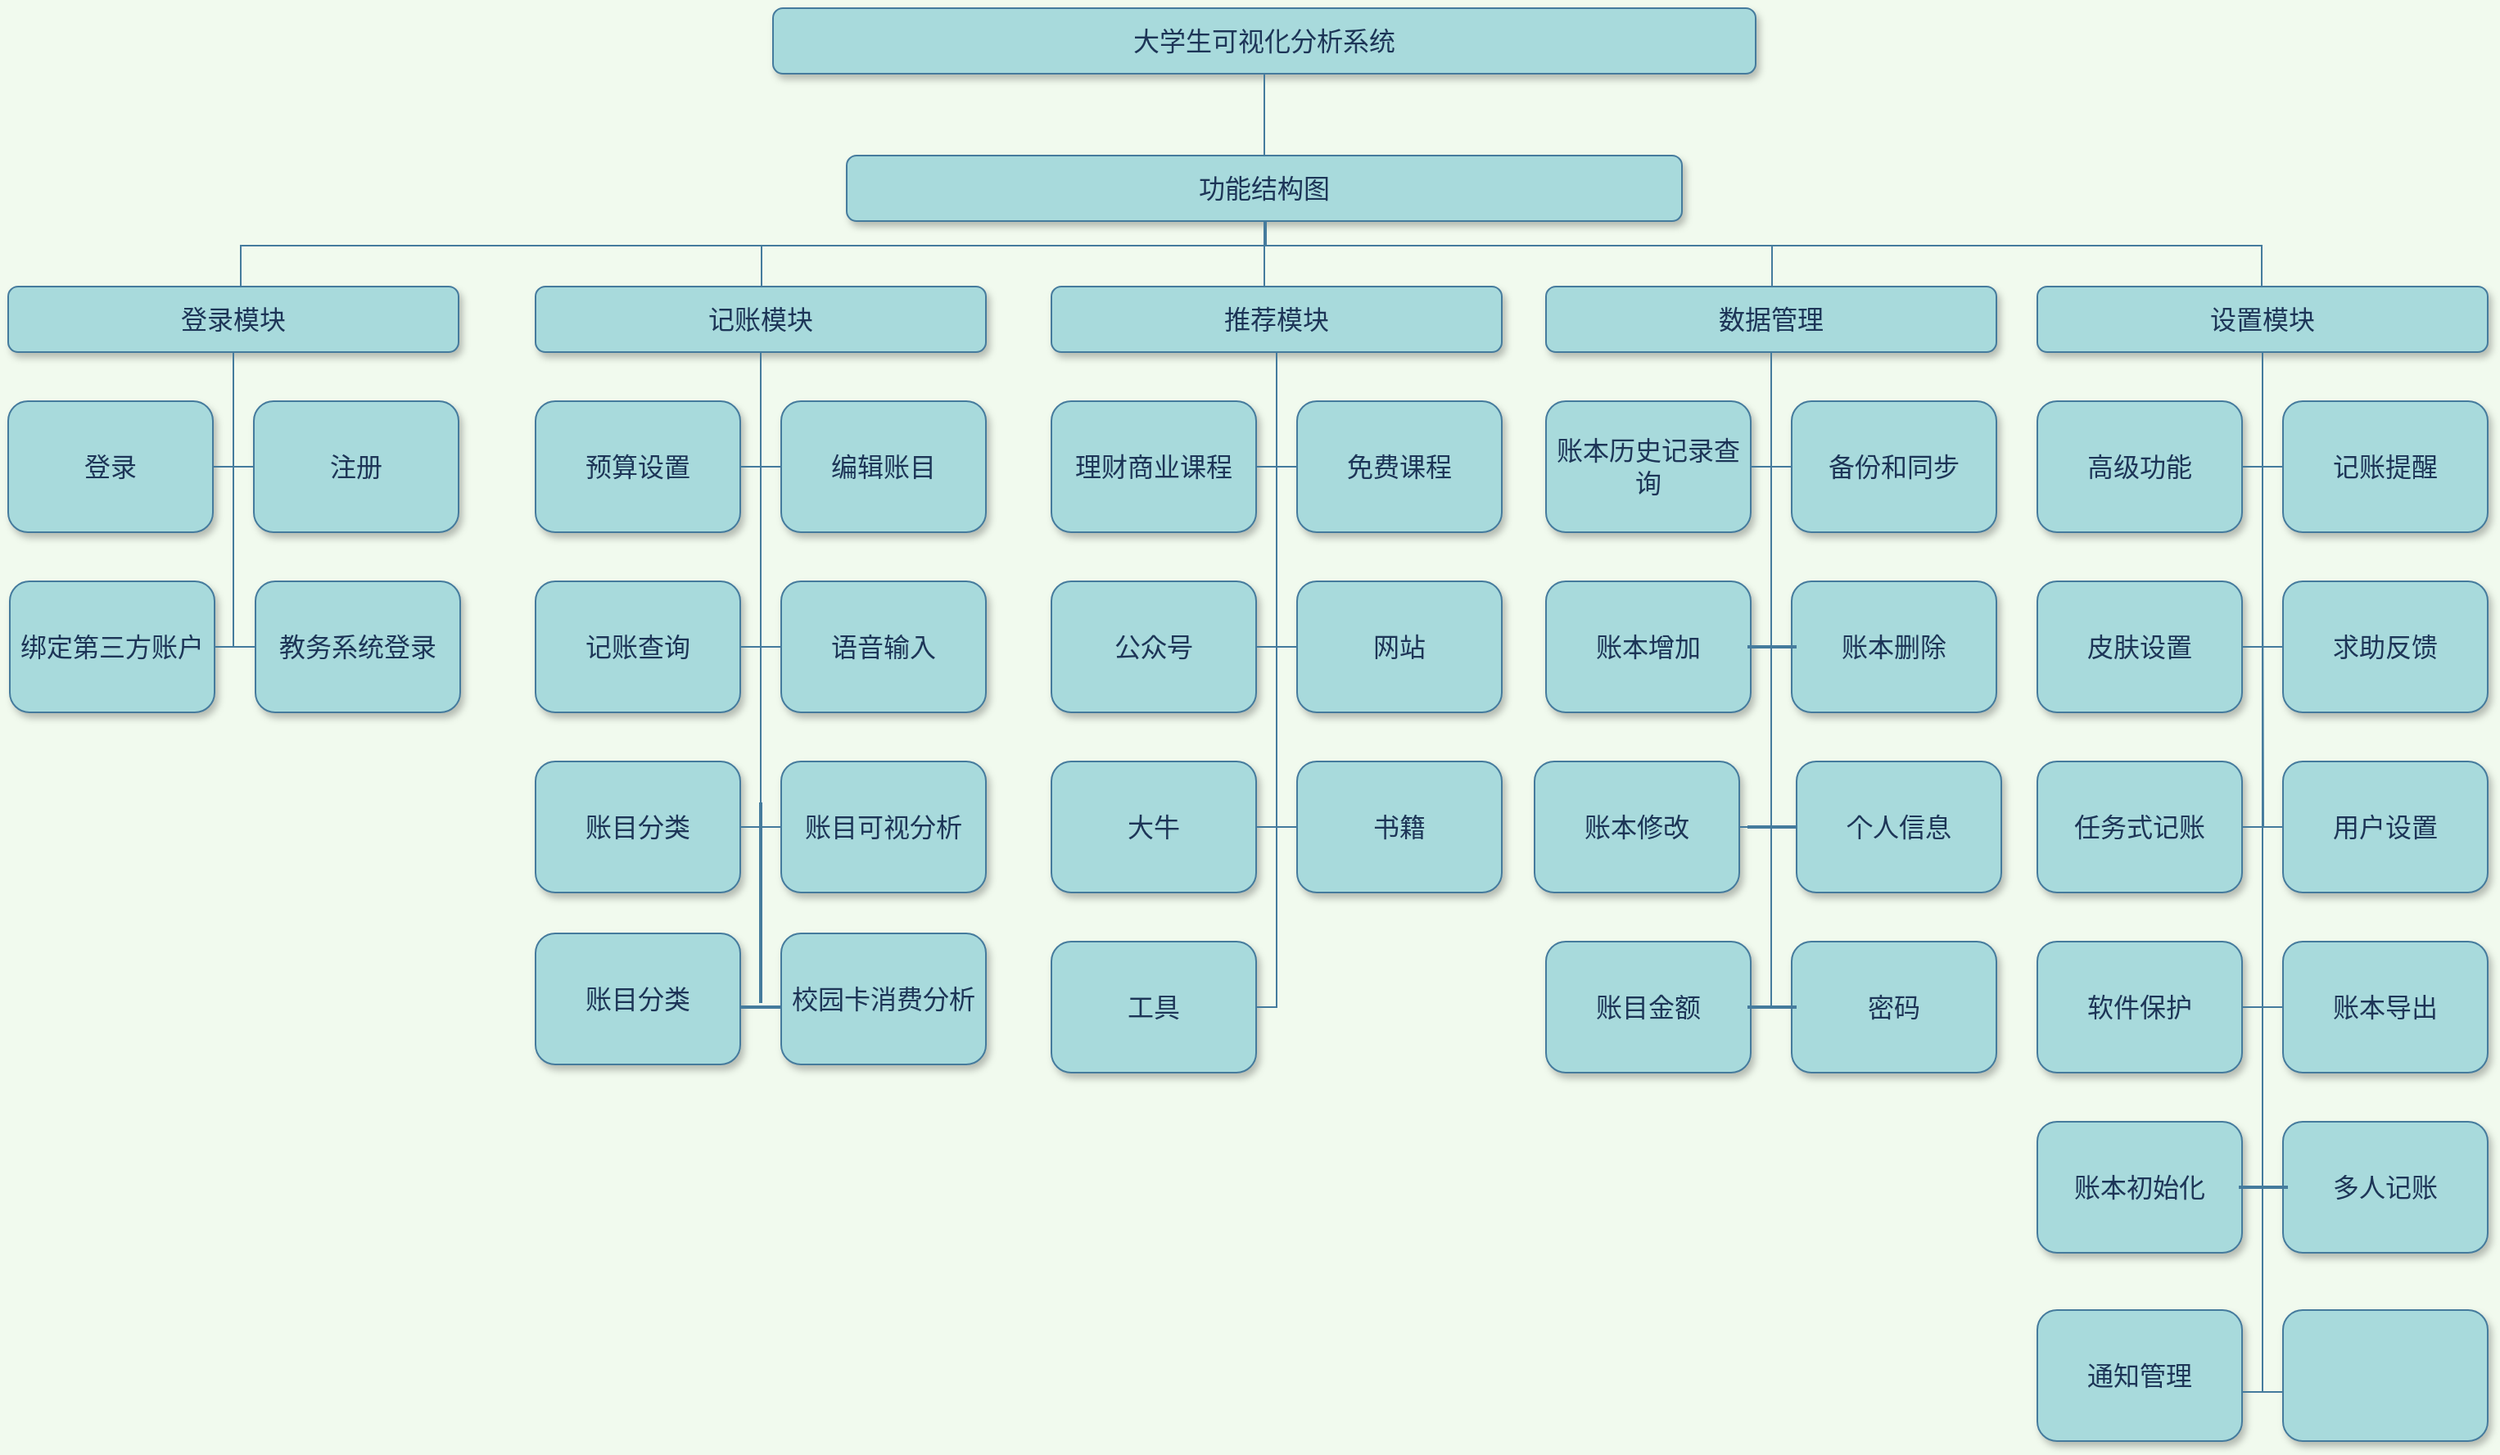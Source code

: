 <mxfile version="14.4.9" type="github">
  <diagram name="Page-1" id="b98fa263-6416-c6ec-5b7d-78bf54ef71d0">
    <mxGraphModel dx="1673" dy="907" grid="1" gridSize="10" guides="1" tooltips="1" connect="1" arrows="1" fold="1" page="1" pageScale="1.5" pageWidth="1169" pageHeight="826" background="#F1FAEE" math="0" shadow="0">
      <root>
        <mxCell id="0" style=";html=1;" />
        <mxCell id="1" style=";html=1;" parent="0" />
        <mxCell id="303ed1de8c2c98b4-3" value="大学生可视化分析系统" style="whiteSpace=wrap;html=1;rounded=1;shadow=1;strokeWidth=1;fontSize=16;align=center;fillColor=#A8DADC;strokeColor=#457B9D;fontColor=#1D3557;" parent="1" vertex="1">
          <mxGeometry x="585" y="245" width="600" height="40" as="geometry" />
        </mxCell>
        <mxCell id="303ed1de8c2c98b4-4" value="功能结构图" style="whiteSpace=wrap;html=1;rounded=1;shadow=1;strokeWidth=1;fontSize=16;align=center;fillColor=#A8DADC;strokeColor=#457B9D;fontColor=#1D3557;" parent="1" vertex="1">
          <mxGeometry x="630" y="335" width="510" height="40" as="geometry" />
        </mxCell>
        <mxCell id="303ed1de8c2c98b4-5" value="记账模块" style="whiteSpace=wrap;html=1;rounded=1;shadow=1;strokeWidth=1;fontSize=16;align=center;fillColor=#A8DADC;strokeColor=#457B9D;fontColor=#1D3557;" parent="1" vertex="1">
          <mxGeometry x="440" y="415" width="275" height="40" as="geometry" />
        </mxCell>
        <mxCell id="303ed1de8c2c98b4-6" value="推荐模块" style="whiteSpace=wrap;html=1;rounded=1;shadow=1;strokeWidth=1;fontSize=16;align=center;fillColor=#A8DADC;strokeColor=#457B9D;fontColor=#1D3557;" parent="1" vertex="1">
          <mxGeometry x="755" y="415" width="275" height="40" as="geometry" />
        </mxCell>
        <mxCell id="303ed1de8c2c98b4-7" value="登录模块" style="whiteSpace=wrap;html=1;rounded=1;shadow=1;strokeWidth=1;fontSize=16;align=center;fillColor=#A8DADC;strokeColor=#457B9D;fontColor=#1D3557;" parent="1" vertex="1">
          <mxGeometry x="118" y="415" width="275" height="40" as="geometry" />
        </mxCell>
        <mxCell id="303ed1de8c2c98b4-8" value="数据管理" style="whiteSpace=wrap;html=1;rounded=1;shadow=1;strokeWidth=1;fontSize=16;align=center;fillColor=#A8DADC;strokeColor=#457B9D;fontColor=#1D3557;" parent="1" vertex="1">
          <mxGeometry x="1057" y="415" width="275" height="40" as="geometry" />
        </mxCell>
        <mxCell id="303ed1de8c2c98b4-9" value="设置模块" style="whiteSpace=wrap;html=1;rounded=1;shadow=1;strokeWidth=1;fontSize=16;align=center;fillColor=#A8DADC;strokeColor=#457B9D;fontColor=#1D3557;" parent="1" vertex="1">
          <mxGeometry x="1357" y="415" width="275" height="40" as="geometry" />
        </mxCell>
        <mxCell id="303ed1de8c2c98b4-10" value="预算设置" style="whiteSpace=wrap;html=1;rounded=1;shadow=1;strokeWidth=1;fontSize=16;align=center;fillColor=#A8DADC;strokeColor=#457B9D;fontColor=#1D3557;" parent="1" vertex="1">
          <mxGeometry x="440" y="485" width="125" height="80" as="geometry" />
        </mxCell>
        <mxCell id="303ed1de8c2c98b4-12" value="编辑账目" style="whiteSpace=wrap;html=1;rounded=1;shadow=1;strokeWidth=1;fontSize=16;align=center;fillColor=#A8DADC;strokeColor=#457B9D;fontColor=#1D3557;" parent="1" vertex="1">
          <mxGeometry x="590" y="485" width="125" height="80" as="geometry" />
        </mxCell>
        <mxCell id="303ed1de8c2c98b4-13" value="理财商业课程" style="whiteSpace=wrap;html=1;rounded=1;shadow=1;strokeWidth=1;fontSize=16;align=center;fillColor=#A8DADC;strokeColor=#457B9D;fontColor=#1D3557;" parent="1" vertex="1">
          <mxGeometry x="755" y="485" width="125" height="80" as="geometry" />
        </mxCell>
        <mxCell id="303ed1de8c2c98b4-14" value="免费课程" style="whiteSpace=wrap;html=1;rounded=1;shadow=1;strokeWidth=1;fontSize=16;align=center;fillColor=#A8DADC;strokeColor=#457B9D;fontColor=#1D3557;" parent="1" vertex="1">
          <mxGeometry x="905" y="485" width="125" height="80" as="geometry" />
        </mxCell>
        <mxCell id="303ed1de8c2c98b4-15" value="登录" style="whiteSpace=wrap;html=1;rounded=1;shadow=1;strokeWidth=1;fontSize=16;align=center;fillColor=#A8DADC;strokeColor=#457B9D;fontColor=#1D3557;" parent="1" vertex="1">
          <mxGeometry x="118" y="485" width="125" height="80" as="geometry" />
        </mxCell>
        <mxCell id="303ed1de8c2c98b4-16" value="注册" style="whiteSpace=wrap;html=1;rounded=1;shadow=1;strokeWidth=1;fontSize=16;align=center;fillColor=#A8DADC;strokeColor=#457B9D;fontColor=#1D3557;" parent="1" vertex="1">
          <mxGeometry x="268" y="485" width="125" height="80" as="geometry" />
        </mxCell>
        <mxCell id="303ed1de8c2c98b4-17" value="账本历史记录查询" style="whiteSpace=wrap;html=1;rounded=1;shadow=1;strokeWidth=1;fontSize=16;align=center;fillColor=#A8DADC;strokeColor=#457B9D;fontColor=#1D3557;" parent="1" vertex="1">
          <mxGeometry x="1057" y="485" width="125" height="80" as="geometry" />
        </mxCell>
        <mxCell id="303ed1de8c2c98b4-18" value="备份和同步" style="whiteSpace=wrap;html=1;rounded=1;shadow=1;strokeWidth=1;fontSize=16;align=center;fillColor=#A8DADC;strokeColor=#457B9D;fontColor=#1D3557;" parent="1" vertex="1">
          <mxGeometry x="1207" y="485" width="125" height="80" as="geometry" />
        </mxCell>
        <mxCell id="303ed1de8c2c98b4-19" value="高级功能" style="whiteSpace=wrap;html=1;rounded=1;shadow=1;strokeWidth=1;fontSize=16;align=center;fillColor=#A8DADC;strokeColor=#457B9D;fontColor=#1D3557;" parent="1" vertex="1">
          <mxGeometry x="1357" y="485" width="125" height="80" as="geometry" />
        </mxCell>
        <mxCell id="303ed1de8c2c98b4-20" value="记账提醒" style="whiteSpace=wrap;html=1;rounded=1;shadow=1;strokeWidth=1;fontSize=16;align=center;fillColor=#A8DADC;strokeColor=#457B9D;fontColor=#1D3557;" parent="1" vertex="1">
          <mxGeometry x="1507" y="485" width="125" height="80" as="geometry" />
        </mxCell>
        <mxCell id="303ed1de8c2c98b4-21" value="记账查询" style="whiteSpace=wrap;html=1;rounded=1;shadow=1;strokeWidth=1;fontSize=16;align=center;fillColor=#A8DADC;strokeColor=#457B9D;fontColor=#1D3557;" parent="1" vertex="1">
          <mxGeometry x="440" y="595" width="125" height="80" as="geometry" />
        </mxCell>
        <mxCell id="303ed1de8c2c98b4-22" value="语音输入" style="whiteSpace=wrap;html=1;rounded=1;shadow=1;strokeWidth=1;fontSize=16;align=center;fillColor=#A8DADC;strokeColor=#457B9D;fontColor=#1D3557;" parent="1" vertex="1">
          <mxGeometry x="590" y="595" width="125" height="80" as="geometry" />
        </mxCell>
        <mxCell id="303ed1de8c2c98b4-23" value="公众号" style="whiteSpace=wrap;html=1;rounded=1;shadow=1;strokeWidth=1;fontSize=16;align=center;fillColor=#A8DADC;strokeColor=#457B9D;fontColor=#1D3557;" parent="1" vertex="1">
          <mxGeometry x="755" y="595" width="125" height="80" as="geometry" />
        </mxCell>
        <mxCell id="303ed1de8c2c98b4-24" value="网站" style="whiteSpace=wrap;html=1;rounded=1;shadow=1;strokeWidth=1;fontSize=16;align=center;fillColor=#A8DADC;strokeColor=#457B9D;fontColor=#1D3557;" parent="1" vertex="1">
          <mxGeometry x="905" y="595" width="125" height="80" as="geometry" />
        </mxCell>
        <mxCell id="303ed1de8c2c98b4-27" value="账本增加" style="whiteSpace=wrap;html=1;rounded=1;shadow=1;strokeWidth=1;fontSize=16;align=center;fillColor=#A8DADC;strokeColor=#457B9D;fontColor=#1D3557;" parent="1" vertex="1">
          <mxGeometry x="1057" y="595" width="125" height="80" as="geometry" />
        </mxCell>
        <mxCell id="303ed1de8c2c98b4-29" value="皮肤设置" style="whiteSpace=wrap;html=1;rounded=1;shadow=1;strokeWidth=1;fontSize=16;align=center;fillColor=#A8DADC;strokeColor=#457B9D;fontColor=#1D3557;" parent="1" vertex="1">
          <mxGeometry x="1357" y="595" width="125" height="80" as="geometry" />
        </mxCell>
        <mxCell id="303ed1de8c2c98b4-30" value="求助反馈" style="whiteSpace=wrap;html=1;rounded=1;shadow=1;strokeWidth=1;fontSize=16;align=center;fillColor=#A8DADC;strokeColor=#457B9D;fontColor=#1D3557;" parent="1" vertex="1">
          <mxGeometry x="1507" y="595" width="125" height="80" as="geometry" />
        </mxCell>
        <mxCell id="303ed1de8c2c98b4-31" value="账目分类" style="whiteSpace=wrap;html=1;rounded=1;shadow=1;strokeWidth=1;fontSize=16;align=center;fillColor=#A8DADC;strokeColor=#457B9D;fontColor=#1D3557;" parent="1" vertex="1">
          <mxGeometry x="440" y="705" width="125" height="80" as="geometry" />
        </mxCell>
        <mxCell id="303ed1de8c2c98b4-33" value="大牛" style="whiteSpace=wrap;html=1;rounded=1;shadow=1;strokeWidth=1;fontSize=16;align=center;fillColor=#A8DADC;strokeColor=#457B9D;fontColor=#1D3557;" parent="1" vertex="1">
          <mxGeometry x="755" y="705" width="125" height="80" as="geometry" />
        </mxCell>
        <mxCell id="303ed1de8c2c98b4-37" value="账本修改" style="whiteSpace=wrap;html=1;rounded=1;shadow=1;strokeWidth=1;fontSize=16;align=center;fillColor=#A8DADC;strokeColor=#457B9D;fontColor=#1D3557;" parent="1" vertex="1">
          <mxGeometry x="1050" y="705" width="125" height="80" as="geometry" />
        </mxCell>
        <mxCell id="303ed1de8c2c98b4-39" value="任务式记账" style="whiteSpace=wrap;html=1;rounded=1;shadow=1;strokeWidth=1;fontSize=16;align=center;fillColor=#A8DADC;strokeColor=#457B9D;fontColor=#1D3557;" parent="1" vertex="1">
          <mxGeometry x="1357" y="705" width="125" height="80" as="geometry" />
        </mxCell>
        <mxCell id="303ed1de8c2c98b4-40" value="用户设置" style="whiteSpace=wrap;html=1;rounded=1;shadow=1;strokeWidth=1;fontSize=16;align=center;fillColor=#A8DADC;strokeColor=#457B9D;fontColor=#1D3557;" parent="1" vertex="1">
          <mxGeometry x="1507" y="705" width="125" height="80" as="geometry" />
        </mxCell>
        <mxCell id="303ed1de8c2c98b4-47" value="账目金额" style="whiteSpace=wrap;html=1;rounded=1;shadow=1;strokeWidth=1;fontSize=16;align=center;fillColor=#A8DADC;strokeColor=#457B9D;fontColor=#1D3557;" parent="1" vertex="1">
          <mxGeometry x="1057" y="815" width="125" height="80" as="geometry" />
        </mxCell>
        <mxCell id="303ed1de8c2c98b4-49" value="软件保护" style="whiteSpace=wrap;html=1;rounded=1;shadow=1;strokeWidth=1;fontSize=16;align=center;fillColor=#A8DADC;strokeColor=#457B9D;fontColor=#1D3557;" parent="1" vertex="1">
          <mxGeometry x="1357" y="815" width="125" height="80" as="geometry" />
        </mxCell>
        <mxCell id="303ed1de8c2c98b4-50" value="账本导出" style="whiteSpace=wrap;html=1;rounded=1;shadow=1;strokeWidth=1;fontSize=16;align=center;fillColor=#A8DADC;strokeColor=#457B9D;fontColor=#1D3557;" parent="1" vertex="1">
          <mxGeometry x="1507" y="815" width="125" height="80" as="geometry" />
        </mxCell>
        <mxCell id="303ed1de8c2c98b4-59" value="通知管理" style="whiteSpace=wrap;html=1;rounded=1;shadow=1;strokeWidth=1;fontSize=16;align=center;fillColor=#A8DADC;strokeColor=#457B9D;fontColor=#1D3557;" parent="1" vertex="1">
          <mxGeometry x="1357" y="1040" width="125" height="80" as="geometry" />
        </mxCell>
        <mxCell id="303ed1de8c2c98b4-60" value="" style="whiteSpace=wrap;html=1;rounded=1;shadow=1;strokeWidth=1;fontSize=16;align=center;fillColor=#A8DADC;strokeColor=#457B9D;fontColor=#1D3557;" parent="1" vertex="1">
          <mxGeometry x="1507" y="1040" width="125" height="80" as="geometry" />
        </mxCell>
        <mxCell id="303ed1de8c2c98b4-69" value="绑定第三方账户" style="whiteSpace=wrap;html=1;rounded=1;shadow=1;strokeWidth=1;fontSize=16;align=center;fillColor=#A8DADC;strokeColor=#457B9D;fontColor=#1D3557;" parent="1" vertex="1">
          <mxGeometry x="119" y="595" width="125" height="80" as="geometry" />
        </mxCell>
        <mxCell id="303ed1de8c2c98b4-70" value="教务系统登录" style="whiteSpace=wrap;html=1;rounded=1;shadow=1;strokeWidth=1;fontSize=16;align=center;fillColor=#A8DADC;strokeColor=#457B9D;fontColor=#1D3557;" parent="1" vertex="1">
          <mxGeometry x="269" y="595" width="125" height="80" as="geometry" />
        </mxCell>
        <mxCell id="303ed1de8c2c98b4-73" value="密码" style="whiteSpace=wrap;html=1;rounded=1;shadow=1;strokeWidth=1;fontSize=16;align=center;fillColor=#A8DADC;strokeColor=#457B9D;fontColor=#1D3557;" parent="1" vertex="1">
          <mxGeometry x="1207" y="815" width="125" height="80" as="geometry" />
        </mxCell>
        <mxCell id="303ed1de8c2c98b4-74" value="书籍" style="whiteSpace=wrap;html=1;rounded=1;shadow=1;strokeWidth=1;fontSize=16;align=center;fillColor=#A8DADC;strokeColor=#457B9D;fontColor=#1D3557;" parent="1" vertex="1">
          <mxGeometry x="905" y="705" width="125" height="80" as="geometry" />
        </mxCell>
        <mxCell id="303ed1de8c2c98b4-75" value="工具" style="whiteSpace=wrap;html=1;rounded=1;shadow=1;strokeWidth=1;fontSize=16;align=center;fillColor=#A8DADC;strokeColor=#457B9D;fontColor=#1D3557;" parent="1" vertex="1">
          <mxGeometry x="755" y="815" width="125" height="80" as="geometry" />
        </mxCell>
        <mxCell id="303ed1de8c2c98b4-76" value="账目可视分析" style="whiteSpace=wrap;html=1;rounded=1;shadow=1;strokeWidth=1;fontSize=16;align=center;fillColor=#A8DADC;strokeColor=#457B9D;fontColor=#1D3557;" parent="1" vertex="1">
          <mxGeometry x="590" y="705" width="125" height="80" as="geometry" />
        </mxCell>
        <mxCell id="303ed1de8c2c98b4-79" style="edgeStyle=orthogonalEdgeStyle;html=1;startSize=6;endFill=0;endSize=6;strokeWidth=1;fontSize=16;rounded=0;endArrow=none;labelBackgroundColor=#F1FAEE;strokeColor=#457B9D;fontColor=#1D3557;" parent="1" source="303ed1de8c2c98b4-3" target="303ed1de8c2c98b4-4" edge="1">
          <mxGeometry relative="1" as="geometry" />
        </mxCell>
        <mxCell id="303ed1de8c2c98b4-80" style="edgeStyle=orthogonalEdgeStyle;html=1;startSize=6;endFill=0;endSize=6;strokeWidth=1;fontSize=16;rounded=0;endArrow=none;labelBackgroundColor=#F1FAEE;strokeColor=#457B9D;fontColor=#1D3557;" parent="1" source="303ed1de8c2c98b4-4" target="303ed1de8c2c98b4-5" edge="1">
          <mxGeometry relative="1" as="geometry">
            <Array as="points">
              <mxPoint x="886" y="390" />
              <mxPoint x="578" y="390" />
            </Array>
          </mxGeometry>
        </mxCell>
        <mxCell id="303ed1de8c2c98b4-81" style="edgeStyle=elbowEdgeStyle;html=1;startSize=6;endFill=0;endSize=6;strokeWidth=1;fontSize=16;rounded=0;endArrow=none;labelBackgroundColor=#F1FAEE;strokeColor=#457B9D;fontColor=#1D3557;" parent="1" source="303ed1de8c2c98b4-4" target="303ed1de8c2c98b4-6" edge="1">
          <mxGeometry relative="1" as="geometry">
            <Array as="points">
              <mxPoint x="885" y="395" />
            </Array>
          </mxGeometry>
        </mxCell>
        <mxCell id="303ed1de8c2c98b4-82" style="edgeStyle=orthogonalEdgeStyle;html=1;startSize=6;endFill=0;endSize=6;strokeWidth=1;fontSize=16;rounded=0;endArrow=none;exitX=0.5;exitY=1;labelBackgroundColor=#F1FAEE;strokeColor=#457B9D;fontColor=#1D3557;" parent="1" source="303ed1de8c2c98b4-4" target="303ed1de8c2c98b4-7" edge="1">
          <mxGeometry relative="1" as="geometry">
            <Array as="points">
              <mxPoint x="885" y="390" />
              <mxPoint x="260" y="390" />
            </Array>
          </mxGeometry>
        </mxCell>
        <mxCell id="303ed1de8c2c98b4-83" style="edgeStyle=orthogonalEdgeStyle;html=1;startSize=6;endFill=0;endSize=6;strokeWidth=1;fontSize=16;rounded=0;endArrow=none;labelBackgroundColor=#F1FAEE;strokeColor=#457B9D;fontColor=#1D3557;" parent="1" source="303ed1de8c2c98b4-4" target="303ed1de8c2c98b4-8" edge="1">
          <mxGeometry relative="1" as="geometry">
            <Array as="points">
              <mxPoint x="885" y="390" />
              <mxPoint x="1195" y="390" />
            </Array>
          </mxGeometry>
        </mxCell>
        <mxCell id="303ed1de8c2c98b4-84" style="edgeStyle=orthogonalEdgeStyle;html=1;startSize=6;endFill=0;endSize=6;strokeWidth=1;fontSize=16;rounded=0;endArrow=none;labelBackgroundColor=#F1FAEE;strokeColor=#457B9D;fontColor=#1D3557;" parent="1" source="303ed1de8c2c98b4-4" target="303ed1de8c2c98b4-9" edge="1">
          <mxGeometry relative="1" as="geometry">
            <Array as="points">
              <mxPoint x="885" y="390" />
              <mxPoint x="1494" y="390" />
            </Array>
          </mxGeometry>
        </mxCell>
        <mxCell id="303ed1de8c2c98b4-85" style="edgeStyle=orthogonalEdgeStyle;html=1;startSize=6;endFill=0;endSize=6;strokeWidth=1;fontSize=16;rounded=0;entryX=1;entryY=0.5;endArrow=none;labelBackgroundColor=#F1FAEE;strokeColor=#457B9D;fontColor=#1D3557;" parent="1" source="303ed1de8c2c98b4-5" target="303ed1de8c2c98b4-10" edge="1">
          <mxGeometry relative="1" as="geometry">
            <Array as="points">
              <mxPoint x="578" y="525" />
            </Array>
          </mxGeometry>
        </mxCell>
        <mxCell id="303ed1de8c2c98b4-86" style="edgeStyle=orthogonalEdgeStyle;html=1;startSize=6;endFill=0;endSize=6;strokeWidth=1;fontSize=16;rounded=0;entryX=1;entryY=0.5;endArrow=none;labelBackgroundColor=#F1FAEE;strokeColor=#457B9D;fontColor=#1D3557;" parent="1" source="303ed1de8c2c98b4-5" target="303ed1de8c2c98b4-21" edge="1">
          <mxGeometry relative="1" as="geometry">
            <Array as="points">
              <mxPoint x="578" y="635" />
            </Array>
          </mxGeometry>
        </mxCell>
        <mxCell id="303ed1de8c2c98b4-87" style="edgeStyle=orthogonalEdgeStyle;html=1;startSize=6;endFill=0;endSize=6;strokeWidth=1;fontSize=16;rounded=0;entryX=1;entryY=0.5;endArrow=none;labelBackgroundColor=#F1FAEE;strokeColor=#457B9D;fontColor=#1D3557;" parent="1" source="303ed1de8c2c98b4-5" target="303ed1de8c2c98b4-31" edge="1">
          <mxGeometry relative="1" as="geometry">
            <Array as="points">
              <mxPoint x="578" y="745" />
            </Array>
          </mxGeometry>
        </mxCell>
        <mxCell id="303ed1de8c2c98b4-89" style="edgeStyle=orthogonalEdgeStyle;html=1;startSize=6;endFill=0;endSize=6;strokeWidth=1;fontSize=16;rounded=0;entryX=0;entryY=0.5;endArrow=none;labelBackgroundColor=#F1FAEE;strokeColor=#457B9D;fontColor=#1D3557;" parent="1" source="303ed1de8c2c98b4-5" target="303ed1de8c2c98b4-12" edge="1">
          <mxGeometry relative="1" as="geometry">
            <Array as="points">
              <mxPoint x="578" y="525" />
            </Array>
          </mxGeometry>
        </mxCell>
        <mxCell id="303ed1de8c2c98b4-90" style="edgeStyle=orthogonalEdgeStyle;html=1;startSize=6;endFill=0;endSize=6;strokeWidth=1;fontSize=16;rounded=0;entryX=0;entryY=0.5;endArrow=none;labelBackgroundColor=#F1FAEE;strokeColor=#457B9D;fontColor=#1D3557;" parent="1" source="303ed1de8c2c98b4-5" target="303ed1de8c2c98b4-22" edge="1">
          <mxGeometry relative="1" as="geometry">
            <Array as="points">
              <mxPoint x="578" y="635" />
            </Array>
          </mxGeometry>
        </mxCell>
        <mxCell id="303ed1de8c2c98b4-91" style="edgeStyle=orthogonalEdgeStyle;html=1;startSize=6;endFill=0;endSize=6;strokeWidth=1;fontSize=16;rounded=0;entryX=0;entryY=0.5;endArrow=none;labelBackgroundColor=#F1FAEE;strokeColor=#457B9D;fontColor=#1D3557;" parent="1" source="303ed1de8c2c98b4-5" target="303ed1de8c2c98b4-76" edge="1">
          <mxGeometry relative="1" as="geometry">
            <Array as="points">
              <mxPoint x="578" y="745" />
            </Array>
          </mxGeometry>
        </mxCell>
        <mxCell id="303ed1de8c2c98b4-92" style="edgeStyle=orthogonalEdgeStyle;html=1;startSize=6;endFill=0;endSize=6;strokeWidth=1;fontSize=16;rounded=0;endArrow=none;entryX=1;entryY=0.5;labelBackgroundColor=#F1FAEE;strokeColor=#457B9D;fontColor=#1D3557;" parent="1" source="303ed1de8c2c98b4-6" target="303ed1de8c2c98b4-13" edge="1">
          <mxGeometry relative="1" as="geometry">
            <Array as="points">
              <mxPoint x="892" y="525" />
            </Array>
          </mxGeometry>
        </mxCell>
        <mxCell id="303ed1de8c2c98b4-93" style="edgeStyle=orthogonalEdgeStyle;html=1;startSize=6;endFill=0;endSize=6;strokeWidth=1;fontSize=16;rounded=0;endArrow=none;entryX=1;entryY=0.5;labelBackgroundColor=#F1FAEE;strokeColor=#457B9D;fontColor=#1D3557;" parent="1" source="303ed1de8c2c98b4-6" target="303ed1de8c2c98b4-23" edge="1">
          <mxGeometry relative="1" as="geometry">
            <Array as="points">
              <mxPoint x="893" y="635" />
            </Array>
          </mxGeometry>
        </mxCell>
        <mxCell id="303ed1de8c2c98b4-94" style="edgeStyle=orthogonalEdgeStyle;html=1;startSize=6;endFill=0;endSize=6;strokeWidth=1;fontSize=16;rounded=0;endArrow=none;entryX=1;entryY=0.5;labelBackgroundColor=#F1FAEE;strokeColor=#457B9D;fontColor=#1D3557;" parent="1" source="303ed1de8c2c98b4-6" target="303ed1de8c2c98b4-33" edge="1">
          <mxGeometry relative="1" as="geometry">
            <Array as="points">
              <mxPoint x="892" y="745" />
            </Array>
          </mxGeometry>
        </mxCell>
        <mxCell id="303ed1de8c2c98b4-95" style="edgeStyle=orthogonalEdgeStyle;html=1;startSize=6;endFill=0;endSize=6;strokeWidth=1;fontSize=16;rounded=0;endArrow=none;entryX=1;entryY=0.5;labelBackgroundColor=#F1FAEE;strokeColor=#457B9D;fontColor=#1D3557;" parent="1" source="303ed1de8c2c98b4-6" target="303ed1de8c2c98b4-75" edge="1">
          <mxGeometry relative="1" as="geometry">
            <Array as="points">
              <mxPoint x="892" y="855" />
            </Array>
          </mxGeometry>
        </mxCell>
        <mxCell id="303ed1de8c2c98b4-96" style="edgeStyle=orthogonalEdgeStyle;html=1;startSize=6;endFill=0;endSize=6;strokeWidth=1;fontSize=16;rounded=0;endArrow=none;entryX=0;entryY=0.5;labelBackgroundColor=#F1FAEE;strokeColor=#457B9D;fontColor=#1D3557;" parent="1" source="303ed1de8c2c98b4-6" target="303ed1de8c2c98b4-14" edge="1">
          <mxGeometry relative="1" as="geometry">
            <Array as="points">
              <mxPoint x="892" y="525" />
            </Array>
          </mxGeometry>
        </mxCell>
        <mxCell id="303ed1de8c2c98b4-97" style="edgeStyle=orthogonalEdgeStyle;html=1;startSize=6;endFill=0;endSize=6;strokeWidth=1;fontSize=16;rounded=0;endArrow=none;entryX=0;entryY=0.5;labelBackgroundColor=#F1FAEE;strokeColor=#457B9D;fontColor=#1D3557;" parent="1" source="303ed1de8c2c98b4-6" target="303ed1de8c2c98b4-24" edge="1">
          <mxGeometry relative="1" as="geometry">
            <Array as="points">
              <mxPoint x="892" y="635" />
            </Array>
          </mxGeometry>
        </mxCell>
        <mxCell id="303ed1de8c2c98b4-98" style="edgeStyle=orthogonalEdgeStyle;html=1;startSize=6;endFill=0;endSize=6;strokeWidth=1;fontSize=16;rounded=0;endArrow=none;entryX=0;entryY=0.5;labelBackgroundColor=#F1FAEE;strokeColor=#457B9D;fontColor=#1D3557;" parent="1" source="303ed1de8c2c98b4-6" target="303ed1de8c2c98b4-74" edge="1">
          <mxGeometry relative="1" as="geometry">
            <Array as="points">
              <mxPoint x="892" y="745" />
            </Array>
          </mxGeometry>
        </mxCell>
        <mxCell id="303ed1de8c2c98b4-99" style="edgeStyle=orthogonalEdgeStyle;html=1;startSize=6;endFill=0;endSize=6;strokeWidth=1;fontSize=16;rounded=0;endArrow=none;entryX=1;entryY=0.5;labelBackgroundColor=#F1FAEE;strokeColor=#457B9D;fontColor=#1D3557;" parent="1" source="303ed1de8c2c98b4-7" target="303ed1de8c2c98b4-15" edge="1">
          <mxGeometry relative="1" as="geometry">
            <Array as="points">
              <mxPoint x="255" y="525" />
            </Array>
          </mxGeometry>
        </mxCell>
        <mxCell id="303ed1de8c2c98b4-100" style="edgeStyle=orthogonalEdgeStyle;html=1;startSize=6;endFill=0;endSize=6;strokeWidth=1;fontSize=16;rounded=0;endArrow=none;entryX=1;entryY=0.5;labelBackgroundColor=#F1FAEE;strokeColor=#457B9D;fontColor=#1D3557;" parent="1" source="303ed1de8c2c98b4-7" target="303ed1de8c2c98b4-69" edge="1">
          <mxGeometry relative="1" as="geometry">
            <Array as="points">
              <mxPoint x="255" y="635" />
            </Array>
          </mxGeometry>
        </mxCell>
        <mxCell id="303ed1de8c2c98b4-101" style="edgeStyle=orthogonalEdgeStyle;html=1;startSize=6;endFill=0;endSize=6;strokeWidth=1;fontSize=16;rounded=0;endArrow=none;entryX=0;entryY=0.5;labelBackgroundColor=#F1FAEE;strokeColor=#457B9D;fontColor=#1D3557;" parent="1" source="303ed1de8c2c98b4-7" target="303ed1de8c2c98b4-16" edge="1">
          <mxGeometry relative="1" as="geometry">
            <Array as="points">
              <mxPoint x="255" y="525" />
            </Array>
          </mxGeometry>
        </mxCell>
        <mxCell id="303ed1de8c2c98b4-102" style="edgeStyle=orthogonalEdgeStyle;html=1;startSize=6;endFill=0;endSize=6;strokeWidth=1;fontSize=16;rounded=0;endArrow=none;entryX=0;entryY=0.5;labelBackgroundColor=#F1FAEE;strokeColor=#457B9D;fontColor=#1D3557;" parent="1" source="303ed1de8c2c98b4-7" target="303ed1de8c2c98b4-70" edge="1">
          <mxGeometry relative="1" as="geometry">
            <Array as="points">
              <mxPoint x="255" y="635" />
            </Array>
          </mxGeometry>
        </mxCell>
        <mxCell id="303ed1de8c2c98b4-103" style="edgeStyle=orthogonalEdgeStyle;html=1;startSize=6;endFill=0;endSize=6;strokeWidth=1;fontSize=16;rounded=0;endArrow=none;entryX=1;entryY=0.5;labelBackgroundColor=#F1FAEE;strokeColor=#457B9D;fontColor=#1D3557;" parent="1" source="303ed1de8c2c98b4-8" target="303ed1de8c2c98b4-17" edge="1">
          <mxGeometry relative="1" as="geometry">
            <Array as="points">
              <mxPoint x="1195" y="525" />
            </Array>
          </mxGeometry>
        </mxCell>
        <mxCell id="303ed1de8c2c98b4-104" style="edgeStyle=orthogonalEdgeStyle;html=1;startSize=6;endFill=0;endSize=6;strokeWidth=1;fontSize=16;rounded=0;endArrow=none;entryX=0;entryY=0.5;labelBackgroundColor=#F1FAEE;strokeColor=#457B9D;fontColor=#1D3557;" parent="1" source="303ed1de8c2c98b4-8" target="303ed1de8c2c98b4-18" edge="1">
          <mxGeometry relative="1" as="geometry">
            <Array as="points">
              <mxPoint x="1195" y="525" />
            </Array>
          </mxGeometry>
        </mxCell>
        <mxCell id="303ed1de8c2c98b4-105" style="edgeStyle=orthogonalEdgeStyle;html=1;startSize=6;endFill=0;endSize=6;strokeWidth=1;fontSize=16;rounded=0;endArrow=none;entryX=1;entryY=0.5;labelBackgroundColor=#F1FAEE;strokeColor=#457B9D;fontColor=#1D3557;" parent="1" source="303ed1de8c2c98b4-8" target="303ed1de8c2c98b4-27" edge="1">
          <mxGeometry relative="1" as="geometry">
            <Array as="points">
              <mxPoint x="1195" y="635" />
            </Array>
          </mxGeometry>
        </mxCell>
        <mxCell id="303ed1de8c2c98b4-106" style="edgeStyle=orthogonalEdgeStyle;html=1;startSize=6;endFill=0;endSize=6;strokeWidth=1;fontSize=16;rounded=0;endArrow=none;entryX=1;entryY=0.5;labelBackgroundColor=#F1FAEE;strokeColor=#457B9D;fontColor=#1D3557;" parent="1" source="303ed1de8c2c98b4-8" target="303ed1de8c2c98b4-37" edge="1">
          <mxGeometry relative="1" as="geometry">
            <Array as="points">
              <mxPoint x="1195" y="745" />
            </Array>
          </mxGeometry>
        </mxCell>
        <mxCell id="303ed1de8c2c98b4-107" style="edgeStyle=orthogonalEdgeStyle;html=1;startSize=6;endFill=0;endSize=6;strokeWidth=1;fontSize=16;rounded=0;endArrow=none;entryX=1;entryY=0.5;labelBackgroundColor=#F1FAEE;strokeColor=#457B9D;fontColor=#1D3557;" parent="1" source="303ed1de8c2c98b4-8" target="303ed1de8c2c98b4-47" edge="1">
          <mxGeometry relative="1" as="geometry">
            <Array as="points">
              <mxPoint x="1195" y="855" />
            </Array>
          </mxGeometry>
        </mxCell>
        <mxCell id="303ed1de8c2c98b4-109" style="edgeStyle=orthogonalEdgeStyle;html=1;startSize=6;endFill=0;endSize=6;strokeWidth=1;fontSize=16;rounded=0;endArrow=none;entryX=1;entryY=0.5;labelBackgroundColor=#F1FAEE;strokeColor=#457B9D;fontColor=#1D3557;" parent="1" source="303ed1de8c2c98b4-9" target="303ed1de8c2c98b4-19" edge="1">
          <mxGeometry relative="1" as="geometry">
            <Array as="points">
              <mxPoint x="1495" y="525" />
            </Array>
          </mxGeometry>
        </mxCell>
        <mxCell id="303ed1de8c2c98b4-110" style="edgeStyle=orthogonalEdgeStyle;html=1;startSize=6;endFill=0;endSize=6;strokeWidth=1;fontSize=16;rounded=0;endArrow=none;entryX=1;entryY=0.5;labelBackgroundColor=#F1FAEE;strokeColor=#457B9D;fontColor=#1D3557;" parent="1" source="303ed1de8c2c98b4-9" target="303ed1de8c2c98b4-29" edge="1">
          <mxGeometry relative="1" as="geometry">
            <Array as="points">
              <mxPoint x="1495" y="635" />
            </Array>
          </mxGeometry>
        </mxCell>
        <mxCell id="303ed1de8c2c98b4-111" style="edgeStyle=orthogonalEdgeStyle;html=1;startSize=6;endFill=0;endSize=6;strokeWidth=1;fontSize=16;rounded=0;endArrow=none;entryX=1;entryY=0.5;labelBackgroundColor=#F1FAEE;strokeColor=#457B9D;fontColor=#1D3557;" parent="1" source="303ed1de8c2c98b4-9" target="303ed1de8c2c98b4-39" edge="1">
          <mxGeometry relative="1" as="geometry">
            <mxPoint x="1680" y="740" as="targetPoint" />
            <Array as="points">
              <mxPoint x="1495" y="580" />
              <mxPoint x="1495" y="745" />
            </Array>
          </mxGeometry>
        </mxCell>
        <mxCell id="303ed1de8c2c98b4-112" style="edgeStyle=orthogonalEdgeStyle;html=1;startSize=6;endFill=0;endSize=6;strokeWidth=1;fontSize=16;rounded=0;endArrow=none;entryX=1;entryY=0.5;labelBackgroundColor=#F1FAEE;strokeColor=#457B9D;fontColor=#1D3557;" parent="1" source="303ed1de8c2c98b4-9" target="303ed1de8c2c98b4-49" edge="1">
          <mxGeometry relative="1" as="geometry">
            <Array as="points">
              <mxPoint x="1495" y="855" />
            </Array>
          </mxGeometry>
        </mxCell>
        <mxCell id="303ed1de8c2c98b4-113" style="edgeStyle=orthogonalEdgeStyle;html=1;startSize=6;endFill=0;endSize=6;strokeWidth=1;fontSize=16;rounded=0;endArrow=none;entryX=1;entryY=0.5;labelBackgroundColor=#F1FAEE;strokeColor=#457B9D;fontColor=#1D3557;" parent="1" source="303ed1de8c2c98b4-9" target="303ed1de8c2c98b4-59" edge="1">
          <mxGeometry relative="1" as="geometry">
            <Array as="points">
              <mxPoint x="1495" y="1090" />
              <mxPoint x="1482" y="1090" />
            </Array>
          </mxGeometry>
        </mxCell>
        <mxCell id="303ed1de8c2c98b4-114" style="edgeStyle=orthogonalEdgeStyle;html=1;startSize=6;endFill=0;endSize=6;strokeWidth=1;fontSize=16;rounded=0;endArrow=none;entryX=0;entryY=0.5;labelBackgroundColor=#F1FAEE;strokeColor=#457B9D;fontColor=#1D3557;" parent="1" source="303ed1de8c2c98b4-9" target="303ed1de8c2c98b4-20" edge="1">
          <mxGeometry relative="1" as="geometry">
            <Array as="points">
              <mxPoint x="1495" y="525" />
            </Array>
          </mxGeometry>
        </mxCell>
        <mxCell id="303ed1de8c2c98b4-115" style="edgeStyle=orthogonalEdgeStyle;html=1;startSize=6;endFill=0;endSize=6;strokeWidth=1;fontSize=16;rounded=0;endArrow=none;entryX=0;entryY=0.5;labelBackgroundColor=#F1FAEE;strokeColor=#457B9D;fontColor=#1D3557;" parent="1" source="303ed1de8c2c98b4-9" target="303ed1de8c2c98b4-30" edge="1">
          <mxGeometry relative="1" as="geometry">
            <Array as="points">
              <mxPoint x="1495" y="635" />
            </Array>
          </mxGeometry>
        </mxCell>
        <mxCell id="303ed1de8c2c98b4-116" style="edgeStyle=orthogonalEdgeStyle;html=1;startSize=6;endFill=0;endSize=6;strokeWidth=1;fontSize=16;rounded=0;endArrow=none;entryX=0;entryY=0.5;labelBackgroundColor=#F1FAEE;strokeColor=#457B9D;fontColor=#1D3557;" parent="1" source="303ed1de8c2c98b4-9" target="303ed1de8c2c98b4-40" edge="1">
          <mxGeometry relative="1" as="geometry">
            <Array as="points">
              <mxPoint x="1495" y="745" />
            </Array>
          </mxGeometry>
        </mxCell>
        <mxCell id="303ed1de8c2c98b4-117" style="edgeStyle=orthogonalEdgeStyle;html=1;startSize=6;endFill=0;endSize=6;strokeWidth=1;fontSize=16;rounded=0;endArrow=none;entryX=0;entryY=0.5;labelBackgroundColor=#F1FAEE;strokeColor=#457B9D;fontColor=#1D3557;" parent="1" source="303ed1de8c2c98b4-9" target="303ed1de8c2c98b4-50" edge="1">
          <mxGeometry relative="1" as="geometry">
            <Array as="points">
              <mxPoint x="1495" y="855" />
            </Array>
          </mxGeometry>
        </mxCell>
        <mxCell id="303ed1de8c2c98b4-118" style="edgeStyle=orthogonalEdgeStyle;html=1;startSize=6;endFill=0;endSize=6;strokeWidth=1;fontSize=16;rounded=0;endArrow=none;entryX=0;entryY=0.5;labelBackgroundColor=#F1FAEE;strokeColor=#457B9D;fontColor=#1D3557;" parent="1" source="303ed1de8c2c98b4-9" target="303ed1de8c2c98b4-60" edge="1">
          <mxGeometry relative="1" as="geometry">
            <Array as="points">
              <mxPoint x="1495" y="1090" />
            </Array>
          </mxGeometry>
        </mxCell>
        <mxCell id="Z4uaGg69CMFASpqLLClM-1" value="账目分类" style="whiteSpace=wrap;html=1;rounded=1;shadow=1;strokeWidth=1;fontSize=16;align=center;fillColor=#A8DADC;strokeColor=#457B9D;fontColor=#1D3557;" vertex="1" parent="1">
          <mxGeometry x="440" y="810" width="125" height="80" as="geometry" />
        </mxCell>
        <mxCell id="Z4uaGg69CMFASpqLLClM-2" value="校园卡消费分析" style="whiteSpace=wrap;html=1;rounded=1;shadow=1;strokeWidth=1;fontSize=16;align=center;fillColor=#A8DADC;strokeColor=#457B9D;fontColor=#1D3557;" vertex="1" parent="1">
          <mxGeometry x="590" y="810" width="125" height="80" as="geometry" />
        </mxCell>
        <mxCell id="Z4uaGg69CMFASpqLLClM-9" value="账本初始化" style="whiteSpace=wrap;html=1;rounded=1;shadow=1;strokeWidth=1;fontSize=16;align=center;fillColor=#A8DADC;strokeColor=#457B9D;fontColor=#1D3557;" vertex="1" parent="1">
          <mxGeometry x="1357" y="925" width="125" height="80" as="geometry" />
        </mxCell>
        <mxCell id="Z4uaGg69CMFASpqLLClM-10" value="&lt;span&gt;多人记账&lt;/span&gt;" style="whiteSpace=wrap;html=1;rounded=1;shadow=1;strokeWidth=1;fontSize=16;align=center;fillColor=#A8DADC;strokeColor=#457B9D;fontColor=#1D3557;" vertex="1" parent="1">
          <mxGeometry x="1507" y="925" width="125" height="80" as="geometry" />
        </mxCell>
        <mxCell id="Z4uaGg69CMFASpqLLClM-11" value="&lt;span&gt;账本删除&lt;/span&gt;" style="whiteSpace=wrap;html=1;rounded=1;shadow=1;strokeWidth=1;fontSize=16;align=center;fillColor=#A8DADC;strokeColor=#457B9D;fontColor=#1D3557;" vertex="1" parent="1">
          <mxGeometry x="1207" y="595" width="125" height="80" as="geometry" />
        </mxCell>
        <mxCell id="Z4uaGg69CMFASpqLLClM-12" value="个人信息" style="whiteSpace=wrap;html=1;rounded=1;shadow=1;strokeWidth=1;fontSize=16;align=center;fillColor=#A8DADC;strokeColor=#457B9D;fontColor=#1D3557;" vertex="1" parent="1">
          <mxGeometry x="1210" y="705" width="125" height="80" as="geometry" />
        </mxCell>
        <mxCell id="Z4uaGg69CMFASpqLLClM-18" value="" style="line;strokeWidth=2;html=1;rounded=0;sketch=0;fillColor=#A8DADC;fontColor=#1D3557;labelBackgroundColor=#F1FAEE;strokeColor=#457B9D;" vertex="1" parent="1">
          <mxGeometry x="565" y="850" width="25" height="10" as="geometry" />
        </mxCell>
        <mxCell id="Z4uaGg69CMFASpqLLClM-21" value="" style="line;strokeWidth=2;html=1;rounded=0;sketch=0;fillColor=#A8DADC;fontColor=#1D3557;labelBackgroundColor=#F1FAEE;strokeColor=#457B9D;" vertex="1" parent="1">
          <mxGeometry x="1180" y="630" width="30" height="10" as="geometry" />
        </mxCell>
        <mxCell id="Z4uaGg69CMFASpqLLClM-24" value="" style="line;strokeWidth=2;html=1;rounded=0;sketch=0;fillColor=#A8DADC;fontColor=#1D3557;labelBackgroundColor=#F1FAEE;strokeColor=#457B9D;" vertex="1" parent="1">
          <mxGeometry x="1180" y="740" width="30" height="10" as="geometry" />
        </mxCell>
        <mxCell id="Z4uaGg69CMFASpqLLClM-25" value="" style="line;strokeWidth=2;html=1;rounded=0;sketch=0;fillColor=#A8DADC;fontColor=#1D3557;labelBackgroundColor=#F1FAEE;strokeColor=#457B9D;" vertex="1" parent="1">
          <mxGeometry x="1180" y="850" width="30" height="10" as="geometry" />
        </mxCell>
        <mxCell id="Z4uaGg69CMFASpqLLClM-26" value="" style="line;strokeWidth=2;html=1;rounded=0;sketch=0;fillColor=#A8DADC;fontColor=#1D3557;labelBackgroundColor=#F1FAEE;strokeColor=#457B9D;" vertex="1" parent="1">
          <mxGeometry x="1480" y="960" width="30" height="10" as="geometry" />
        </mxCell>
        <mxCell id="Z4uaGg69CMFASpqLLClM-28" value="" style="line;strokeWidth=2;html=1;rounded=0;sketch=0;fillColor=#A8DADC;fontColor=#1D3557;rotation=90;labelBackgroundColor=#F1FAEE;strokeColor=#457B9D;" vertex="1" parent="1">
          <mxGeometry x="516.25" y="786.25" width="122.5" height="10" as="geometry" />
        </mxCell>
      </root>
    </mxGraphModel>
  </diagram>
</mxfile>
